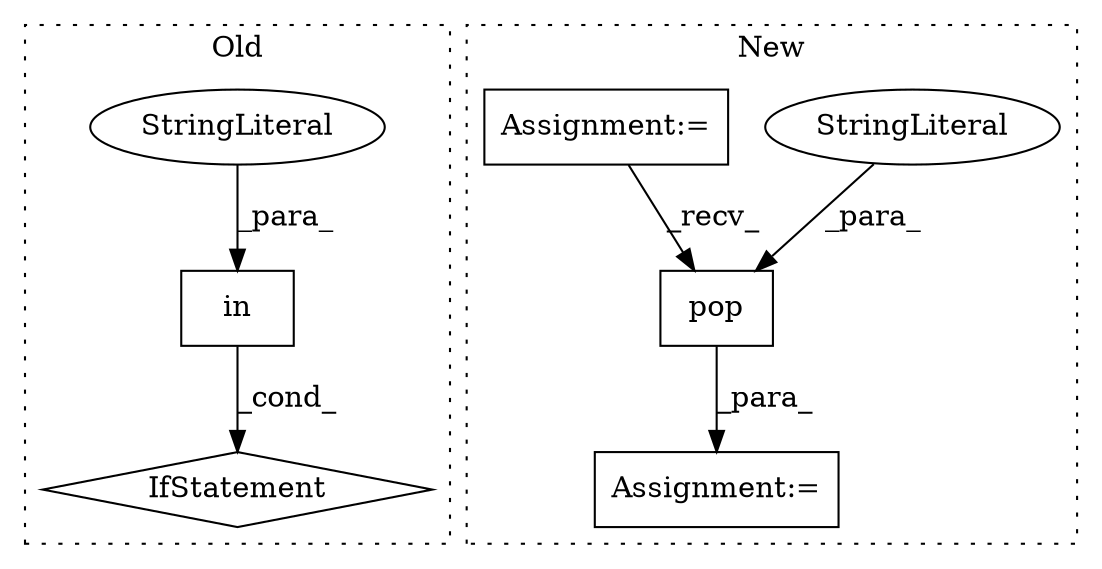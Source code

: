 digraph G {
subgraph cluster0 {
1 [label="in" a="105" s="3627" l="22" shape="box"];
3 [label="IfStatement" a="25" s="3650" l="3" shape="diamond"];
5 [label="StringLiteral" a="45" s="3627" l="12" shape="ellipse"];
label = "Old";
style="dotted";
}
subgraph cluster1 {
2 [label="pop" a="32" s="2204,2222" l="4,1" shape="box"];
4 [label="StringLiteral" a="45" s="2217" l="5" shape="ellipse"];
6 [label="Assignment:=" a="7" s="2196" l="1" shape="box"];
7 [label="Assignment:=" a="7" s="2178" l="6" shape="box"];
label = "New";
style="dotted";
}
1 -> 3 [label="_cond_"];
2 -> 6 [label="_para_"];
4 -> 2 [label="_para_"];
5 -> 1 [label="_para_"];
7 -> 2 [label="_recv_"];
}